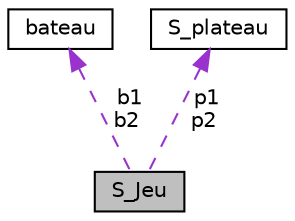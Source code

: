 digraph "S_Jeu"
{
 // LATEX_PDF_SIZE
  edge [fontname="Helvetica",fontsize="10",labelfontname="Helvetica",labelfontsize="10"];
  node [fontname="Helvetica",fontsize="10",shape=record];
  Node1 [label="S_Jeu",height=0.2,width=0.4,color="black", fillcolor="grey75", style="filled", fontcolor="black",tooltip=" "];
  Node2 -> Node1 [dir="back",color="darkorchid3",fontsize="10",style="dashed",label=" b1\nb2" ,fontname="Helvetica"];
  Node2 [label="bateau",height=0.2,width=0.4,color="black", fillcolor="white", style="filled",URL="$structbateau.html",tooltip="Class for every boat."];
  Node3 -> Node1 [dir="back",color="darkorchid3",fontsize="10",style="dashed",label=" p1\np2" ,fontname="Helvetica"];
  Node3 [label="S_plateau",height=0.2,width=0.4,color="black", fillcolor="white", style="filled",URL="$structS__plateau.html",tooltip=" "];
}
